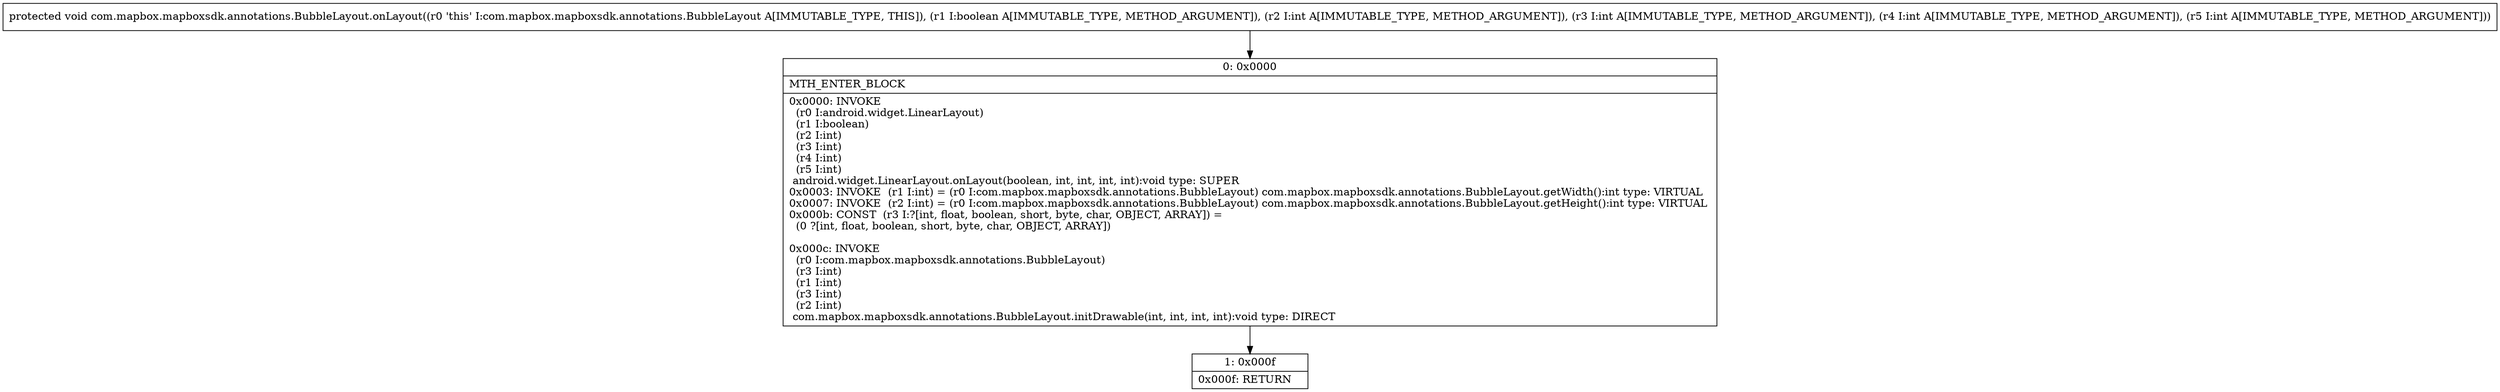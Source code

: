 digraph "CFG forcom.mapbox.mapboxsdk.annotations.BubbleLayout.onLayout(ZIIII)V" {
Node_0 [shape=record,label="{0\:\ 0x0000|MTH_ENTER_BLOCK\l|0x0000: INVOKE  \l  (r0 I:android.widget.LinearLayout)\l  (r1 I:boolean)\l  (r2 I:int)\l  (r3 I:int)\l  (r4 I:int)\l  (r5 I:int)\l android.widget.LinearLayout.onLayout(boolean, int, int, int, int):void type: SUPER \l0x0003: INVOKE  (r1 I:int) = (r0 I:com.mapbox.mapboxsdk.annotations.BubbleLayout) com.mapbox.mapboxsdk.annotations.BubbleLayout.getWidth():int type: VIRTUAL \l0x0007: INVOKE  (r2 I:int) = (r0 I:com.mapbox.mapboxsdk.annotations.BubbleLayout) com.mapbox.mapboxsdk.annotations.BubbleLayout.getHeight():int type: VIRTUAL \l0x000b: CONST  (r3 I:?[int, float, boolean, short, byte, char, OBJECT, ARRAY]) = \l  (0 ?[int, float, boolean, short, byte, char, OBJECT, ARRAY])\l \l0x000c: INVOKE  \l  (r0 I:com.mapbox.mapboxsdk.annotations.BubbleLayout)\l  (r3 I:int)\l  (r1 I:int)\l  (r3 I:int)\l  (r2 I:int)\l com.mapbox.mapboxsdk.annotations.BubbleLayout.initDrawable(int, int, int, int):void type: DIRECT \l}"];
Node_1 [shape=record,label="{1\:\ 0x000f|0x000f: RETURN   \l}"];
MethodNode[shape=record,label="{protected void com.mapbox.mapboxsdk.annotations.BubbleLayout.onLayout((r0 'this' I:com.mapbox.mapboxsdk.annotations.BubbleLayout A[IMMUTABLE_TYPE, THIS]), (r1 I:boolean A[IMMUTABLE_TYPE, METHOD_ARGUMENT]), (r2 I:int A[IMMUTABLE_TYPE, METHOD_ARGUMENT]), (r3 I:int A[IMMUTABLE_TYPE, METHOD_ARGUMENT]), (r4 I:int A[IMMUTABLE_TYPE, METHOD_ARGUMENT]), (r5 I:int A[IMMUTABLE_TYPE, METHOD_ARGUMENT])) }"];
MethodNode -> Node_0;
Node_0 -> Node_1;
}

